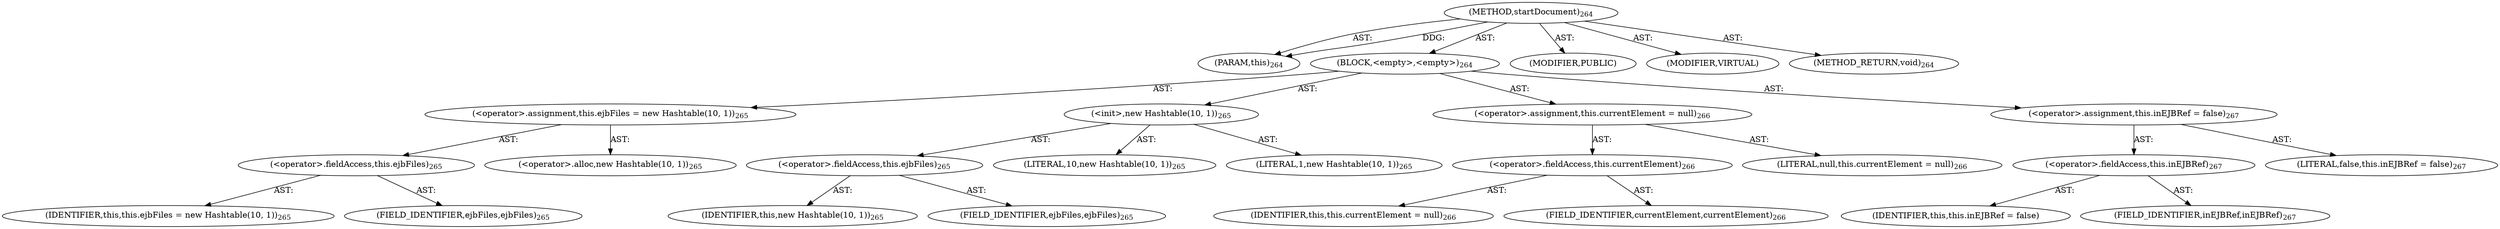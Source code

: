 digraph "startDocument" {  
"111669149702" [label = <(METHOD,startDocument)<SUB>264</SUB>> ]
"115964116994" [label = <(PARAM,this)<SUB>264</SUB>> ]
"25769803804" [label = <(BLOCK,&lt;empty&gt;,&lt;empty&gt;)<SUB>264</SUB>> ]
"30064771213" [label = <(&lt;operator&gt;.assignment,this.ejbFiles = new Hashtable(10, 1))<SUB>265</SUB>> ]
"30064771214" [label = <(&lt;operator&gt;.fieldAccess,this.ejbFiles)<SUB>265</SUB>> ]
"68719476739" [label = <(IDENTIFIER,this,this.ejbFiles = new Hashtable(10, 1))<SUB>265</SUB>> ]
"55834574888" [label = <(FIELD_IDENTIFIER,ejbFiles,ejbFiles)<SUB>265</SUB>> ]
"30064771215" [label = <(&lt;operator&gt;.alloc,new Hashtable(10, 1))<SUB>265</SUB>> ]
"30064771216" [label = <(&lt;init&gt;,new Hashtable(10, 1))<SUB>265</SUB>> ]
"30064771217" [label = <(&lt;operator&gt;.fieldAccess,this.ejbFiles)<SUB>265</SUB>> ]
"68719476850" [label = <(IDENTIFIER,this,new Hashtable(10, 1))<SUB>265</SUB>> ]
"55834574889" [label = <(FIELD_IDENTIFIER,ejbFiles,ejbFiles)<SUB>265</SUB>> ]
"90194313246" [label = <(LITERAL,10,new Hashtable(10, 1))<SUB>265</SUB>> ]
"90194313247" [label = <(LITERAL,1,new Hashtable(10, 1))<SUB>265</SUB>> ]
"30064771218" [label = <(&lt;operator&gt;.assignment,this.currentElement = null)<SUB>266</SUB>> ]
"30064771219" [label = <(&lt;operator&gt;.fieldAccess,this.currentElement)<SUB>266</SUB>> ]
"68719476740" [label = <(IDENTIFIER,this,this.currentElement = null)<SUB>266</SUB>> ]
"55834574890" [label = <(FIELD_IDENTIFIER,currentElement,currentElement)<SUB>266</SUB>> ]
"90194313248" [label = <(LITERAL,null,this.currentElement = null)<SUB>266</SUB>> ]
"30064771220" [label = <(&lt;operator&gt;.assignment,this.inEJBRef = false)<SUB>267</SUB>> ]
"30064771221" [label = <(&lt;operator&gt;.fieldAccess,this.inEJBRef)<SUB>267</SUB>> ]
"68719476851" [label = <(IDENTIFIER,this,this.inEJBRef = false)> ]
"55834574891" [label = <(FIELD_IDENTIFIER,inEJBRef,inEJBRef)<SUB>267</SUB>> ]
"90194313249" [label = <(LITERAL,false,this.inEJBRef = false)<SUB>267</SUB>> ]
"133143986240" [label = <(MODIFIER,PUBLIC)> ]
"133143986241" [label = <(MODIFIER,VIRTUAL)> ]
"128849018886" [label = <(METHOD_RETURN,void)<SUB>264</SUB>> ]
  "111669149702" -> "115964116994"  [ label = "AST: "] 
  "111669149702" -> "25769803804"  [ label = "AST: "] 
  "111669149702" -> "133143986240"  [ label = "AST: "] 
  "111669149702" -> "133143986241"  [ label = "AST: "] 
  "111669149702" -> "128849018886"  [ label = "AST: "] 
  "25769803804" -> "30064771213"  [ label = "AST: "] 
  "25769803804" -> "30064771216"  [ label = "AST: "] 
  "25769803804" -> "30064771218"  [ label = "AST: "] 
  "25769803804" -> "30064771220"  [ label = "AST: "] 
  "30064771213" -> "30064771214"  [ label = "AST: "] 
  "30064771213" -> "30064771215"  [ label = "AST: "] 
  "30064771214" -> "68719476739"  [ label = "AST: "] 
  "30064771214" -> "55834574888"  [ label = "AST: "] 
  "30064771216" -> "30064771217"  [ label = "AST: "] 
  "30064771216" -> "90194313246"  [ label = "AST: "] 
  "30064771216" -> "90194313247"  [ label = "AST: "] 
  "30064771217" -> "68719476850"  [ label = "AST: "] 
  "30064771217" -> "55834574889"  [ label = "AST: "] 
  "30064771218" -> "30064771219"  [ label = "AST: "] 
  "30064771218" -> "90194313248"  [ label = "AST: "] 
  "30064771219" -> "68719476740"  [ label = "AST: "] 
  "30064771219" -> "55834574890"  [ label = "AST: "] 
  "30064771220" -> "30064771221"  [ label = "AST: "] 
  "30064771220" -> "90194313249"  [ label = "AST: "] 
  "30064771221" -> "68719476851"  [ label = "AST: "] 
  "30064771221" -> "55834574891"  [ label = "AST: "] 
  "111669149702" -> "115964116994"  [ label = "DDG: "] 
}
